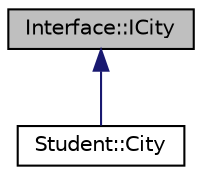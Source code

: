 digraph "Interface::ICity"
{
 // LATEX_PDF_SIZE
  edge [fontname="Helvetica",fontsize="10",labelfontname="Helvetica",labelfontsize="10"];
  node [fontname="Helvetica",fontsize="10",shape=record];
  Node1 [label="Interface::ICity",height=0.2,width=0.4,color="black", fillcolor="grey75", style="filled", fontcolor="black",tooltip="CityIF is an interface that every city in the game must fulfill. Kaupunki."];
  Node1 -> Node2 [dir="back",color="midnightblue",fontsize="10",style="solid",fontname="Helvetica"];
  Node2 [label="Student::City",height=0.2,width=0.4,color="black", fillcolor="white", style="filled",URL="$class_student_1_1_city.html",tooltip="The City class controls the actions of the actors and acts as a link between logic and mainwindow."];
}
